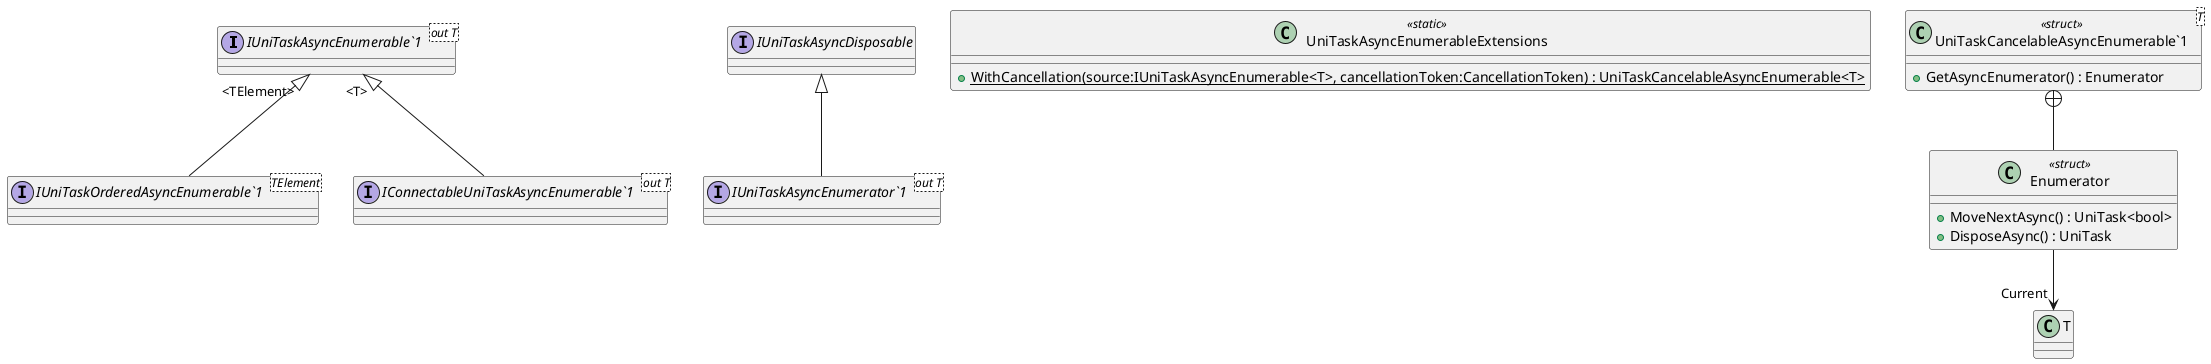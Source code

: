 @startuml
interface "IUniTaskAsyncEnumerable`1"<out T> {
}
interface "IUniTaskAsyncEnumerator`1"<out T> {
}
interface IUniTaskAsyncDisposable {
}
interface "IUniTaskOrderedAsyncEnumerable`1"<TElement> {
}
interface "IConnectableUniTaskAsyncEnumerable`1"<out T> {
}
class UniTaskAsyncEnumerableExtensions <<static>> {
    + {static} WithCancellation(source:IUniTaskAsyncEnumerable<T>, cancellationToken:CancellationToken) : UniTaskCancelableAsyncEnumerable<T>
}
class "UniTaskCancelableAsyncEnumerable`1"<T> <<struct>> {
    + GetAsyncEnumerator() : Enumerator
}
class Enumerator <<struct>> {
    + MoveNextAsync() : UniTask<bool>
    + DisposeAsync() : UniTask
}
IUniTaskAsyncDisposable <|-- "IUniTaskAsyncEnumerator`1"
"IUniTaskAsyncEnumerable`1" "<TElement>" <|-- "IUniTaskOrderedAsyncEnumerable`1"
"IUniTaskAsyncEnumerable`1" "<T>" <|-- "IConnectableUniTaskAsyncEnumerable`1"
"UniTaskCancelableAsyncEnumerable`1" +-- Enumerator
Enumerator --> "Current" T
@enduml
